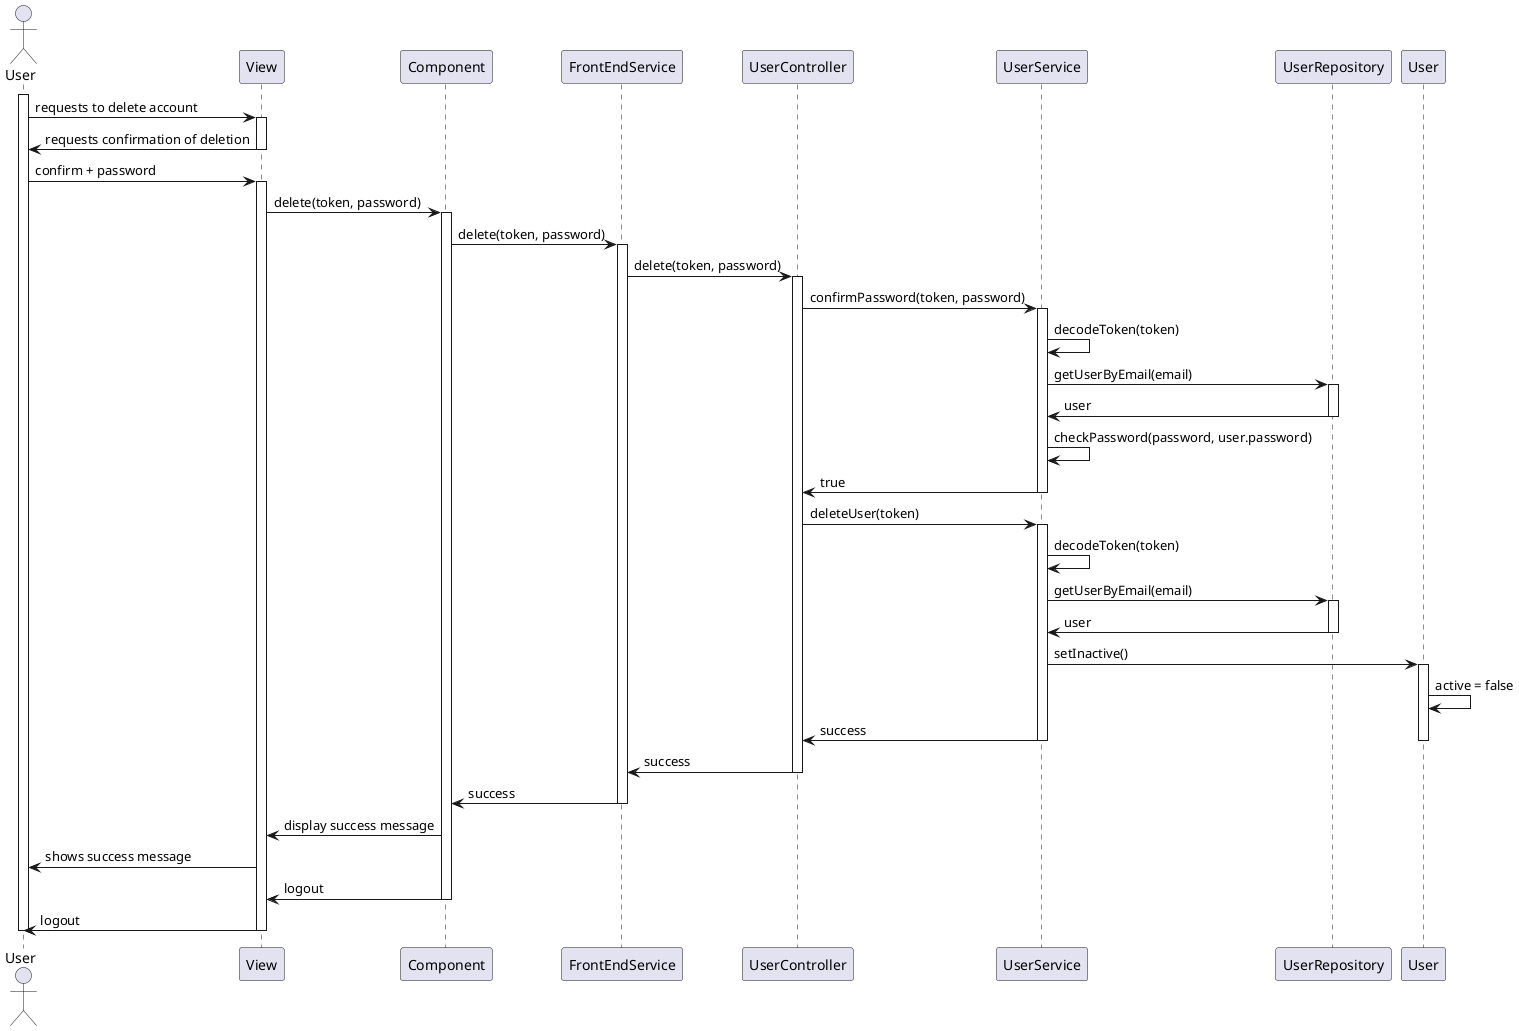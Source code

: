 @startuml

actor User
participant View as V
participant Component as C
participant FrontEndService as FES
participant UserController as UC
participant UserService as US
participant UserRepository as UR
participant User as U

activate User
User -> V: requests to delete account
activate V
V -> User: requests confirmation of deletion
deactivate V
User -> V: confirm + password
activate V
V -> C: delete(token, password)
activate C
C -> FES: delete(token, password)
activate FES
FES -> UC: delete(token, password)
activate UC
UC -> US: confirmPassword(token, password)
activate US
US -> US: decodeToken(token)
US -> UR: getUserByEmail(email)
activate UR
UR -> US: user
deactivate UR
US -> US: checkPassword(password, user.password)
US -> UC: true
deactivate US
UC -> US: deleteUser(token)
activate US
US -> US: decodeToken(token)
US -> UR: getUserByEmail(email)
activate UR
UR -> US: user
deactivate UR
US -> U: setInactive()
activate U
U -> U: active = false

US -> UC: success
deactivate U
deactivate US
UC -> FES: success
deactivate UC
FES -> C: success
deactivate FES
C -> V: display success message
V -> User: shows success message

C -> V: logout 
deactivate C
V -> User: logout
deactivate V
deactivate User


@enduml